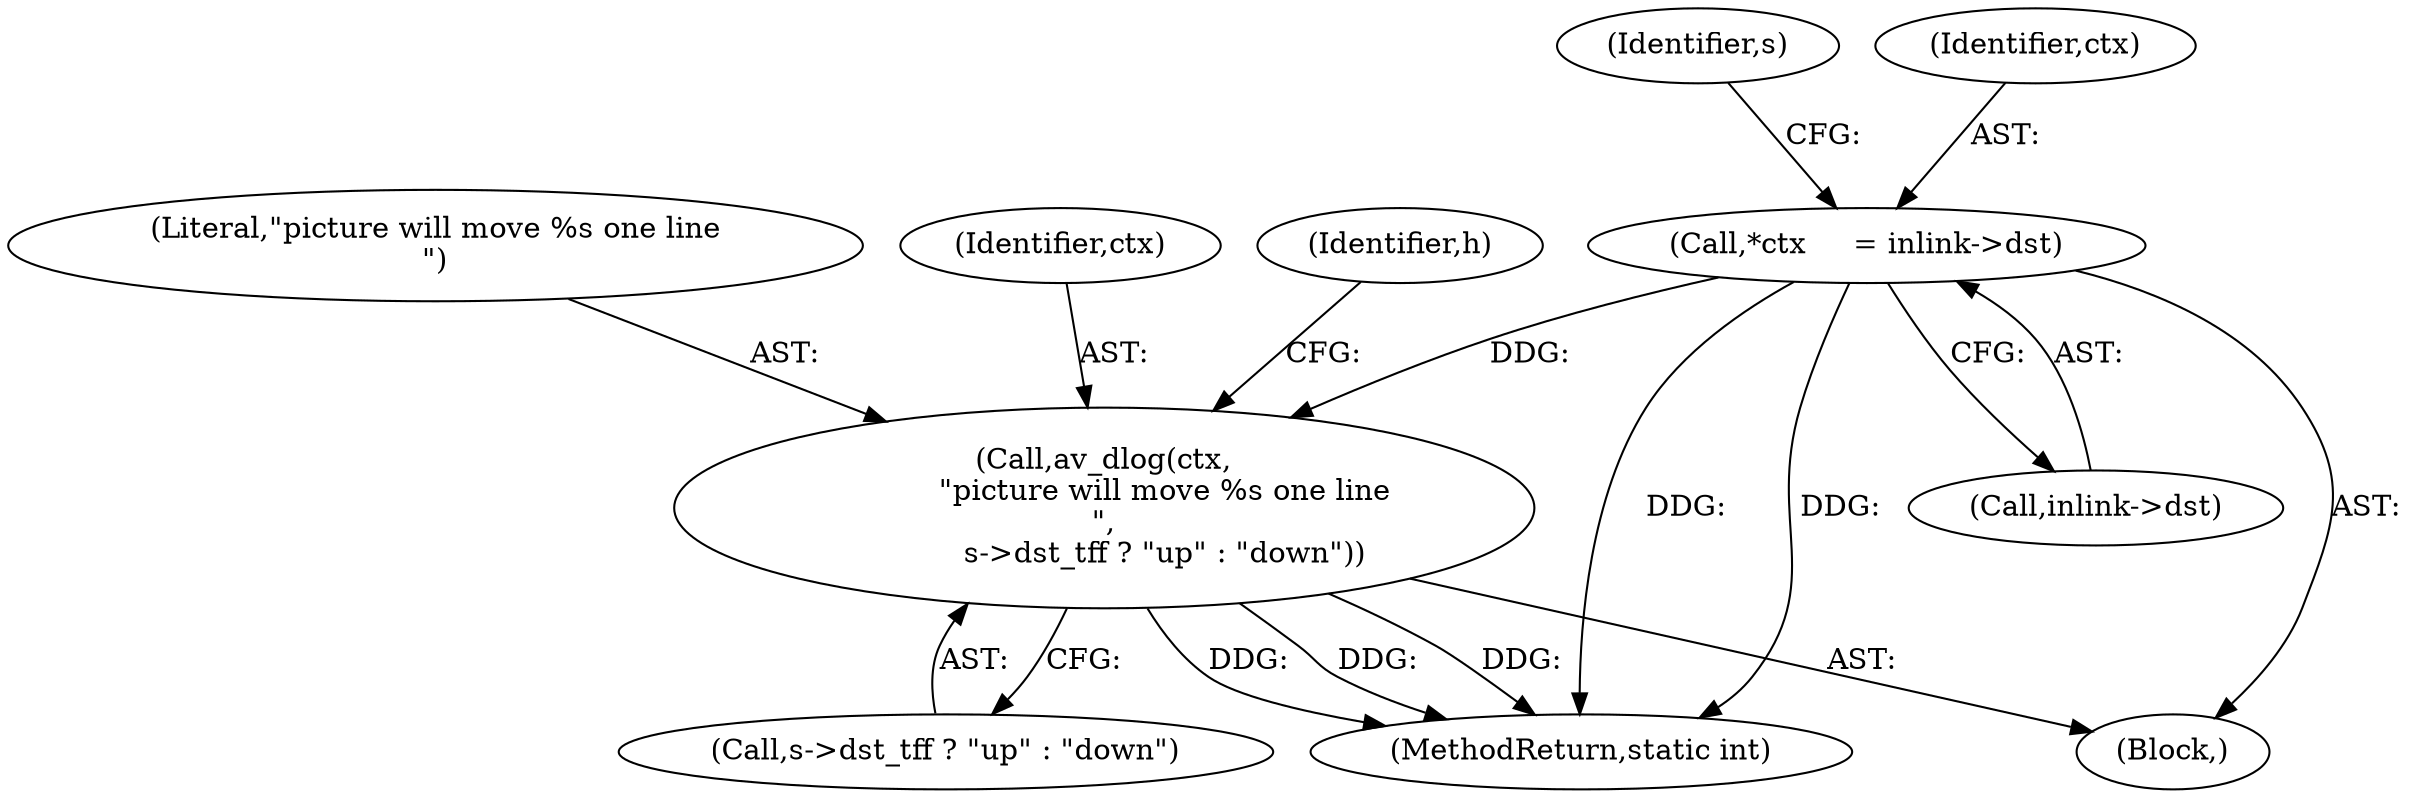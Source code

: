 digraph "0_FFmpeg_e43a0a232dbf6d3c161823c2e07c52e76227a1bc_2@pointer" {
"1000149" [label="(Call,av_dlog(ctx,\n             \"picture will move %s one line\n\",\n             s->dst_tff ? \"up\" : \"down\"))"];
"1000107" [label="(Call,*ctx     = inlink->dst)"];
"1000152" [label="(Call,s->dst_tff ? \"up\" : \"down\")"];
"1000105" [label="(Block,)"];
"1000149" [label="(Call,av_dlog(ctx,\n             \"picture will move %s one line\n\",\n             s->dst_tff ? \"up\" : \"down\"))"];
"1000114" [label="(Identifier,s)"];
"1000159" [label="(Identifier,h)"];
"1000109" [label="(Call,inlink->dst)"];
"1000107" [label="(Call,*ctx     = inlink->dst)"];
"1000151" [label="(Literal,\"picture will move %s one line\n\")"];
"1000299" [label="(MethodReturn,static int)"];
"1000108" [label="(Identifier,ctx)"];
"1000150" [label="(Identifier,ctx)"];
"1000149" -> "1000105"  [label="AST: "];
"1000149" -> "1000152"  [label="CFG: "];
"1000150" -> "1000149"  [label="AST: "];
"1000151" -> "1000149"  [label="AST: "];
"1000152" -> "1000149"  [label="AST: "];
"1000159" -> "1000149"  [label="CFG: "];
"1000149" -> "1000299"  [label="DDG: "];
"1000149" -> "1000299"  [label="DDG: "];
"1000149" -> "1000299"  [label="DDG: "];
"1000107" -> "1000149"  [label="DDG: "];
"1000107" -> "1000105"  [label="AST: "];
"1000107" -> "1000109"  [label="CFG: "];
"1000108" -> "1000107"  [label="AST: "];
"1000109" -> "1000107"  [label="AST: "];
"1000114" -> "1000107"  [label="CFG: "];
"1000107" -> "1000299"  [label="DDG: "];
"1000107" -> "1000299"  [label="DDG: "];
}
